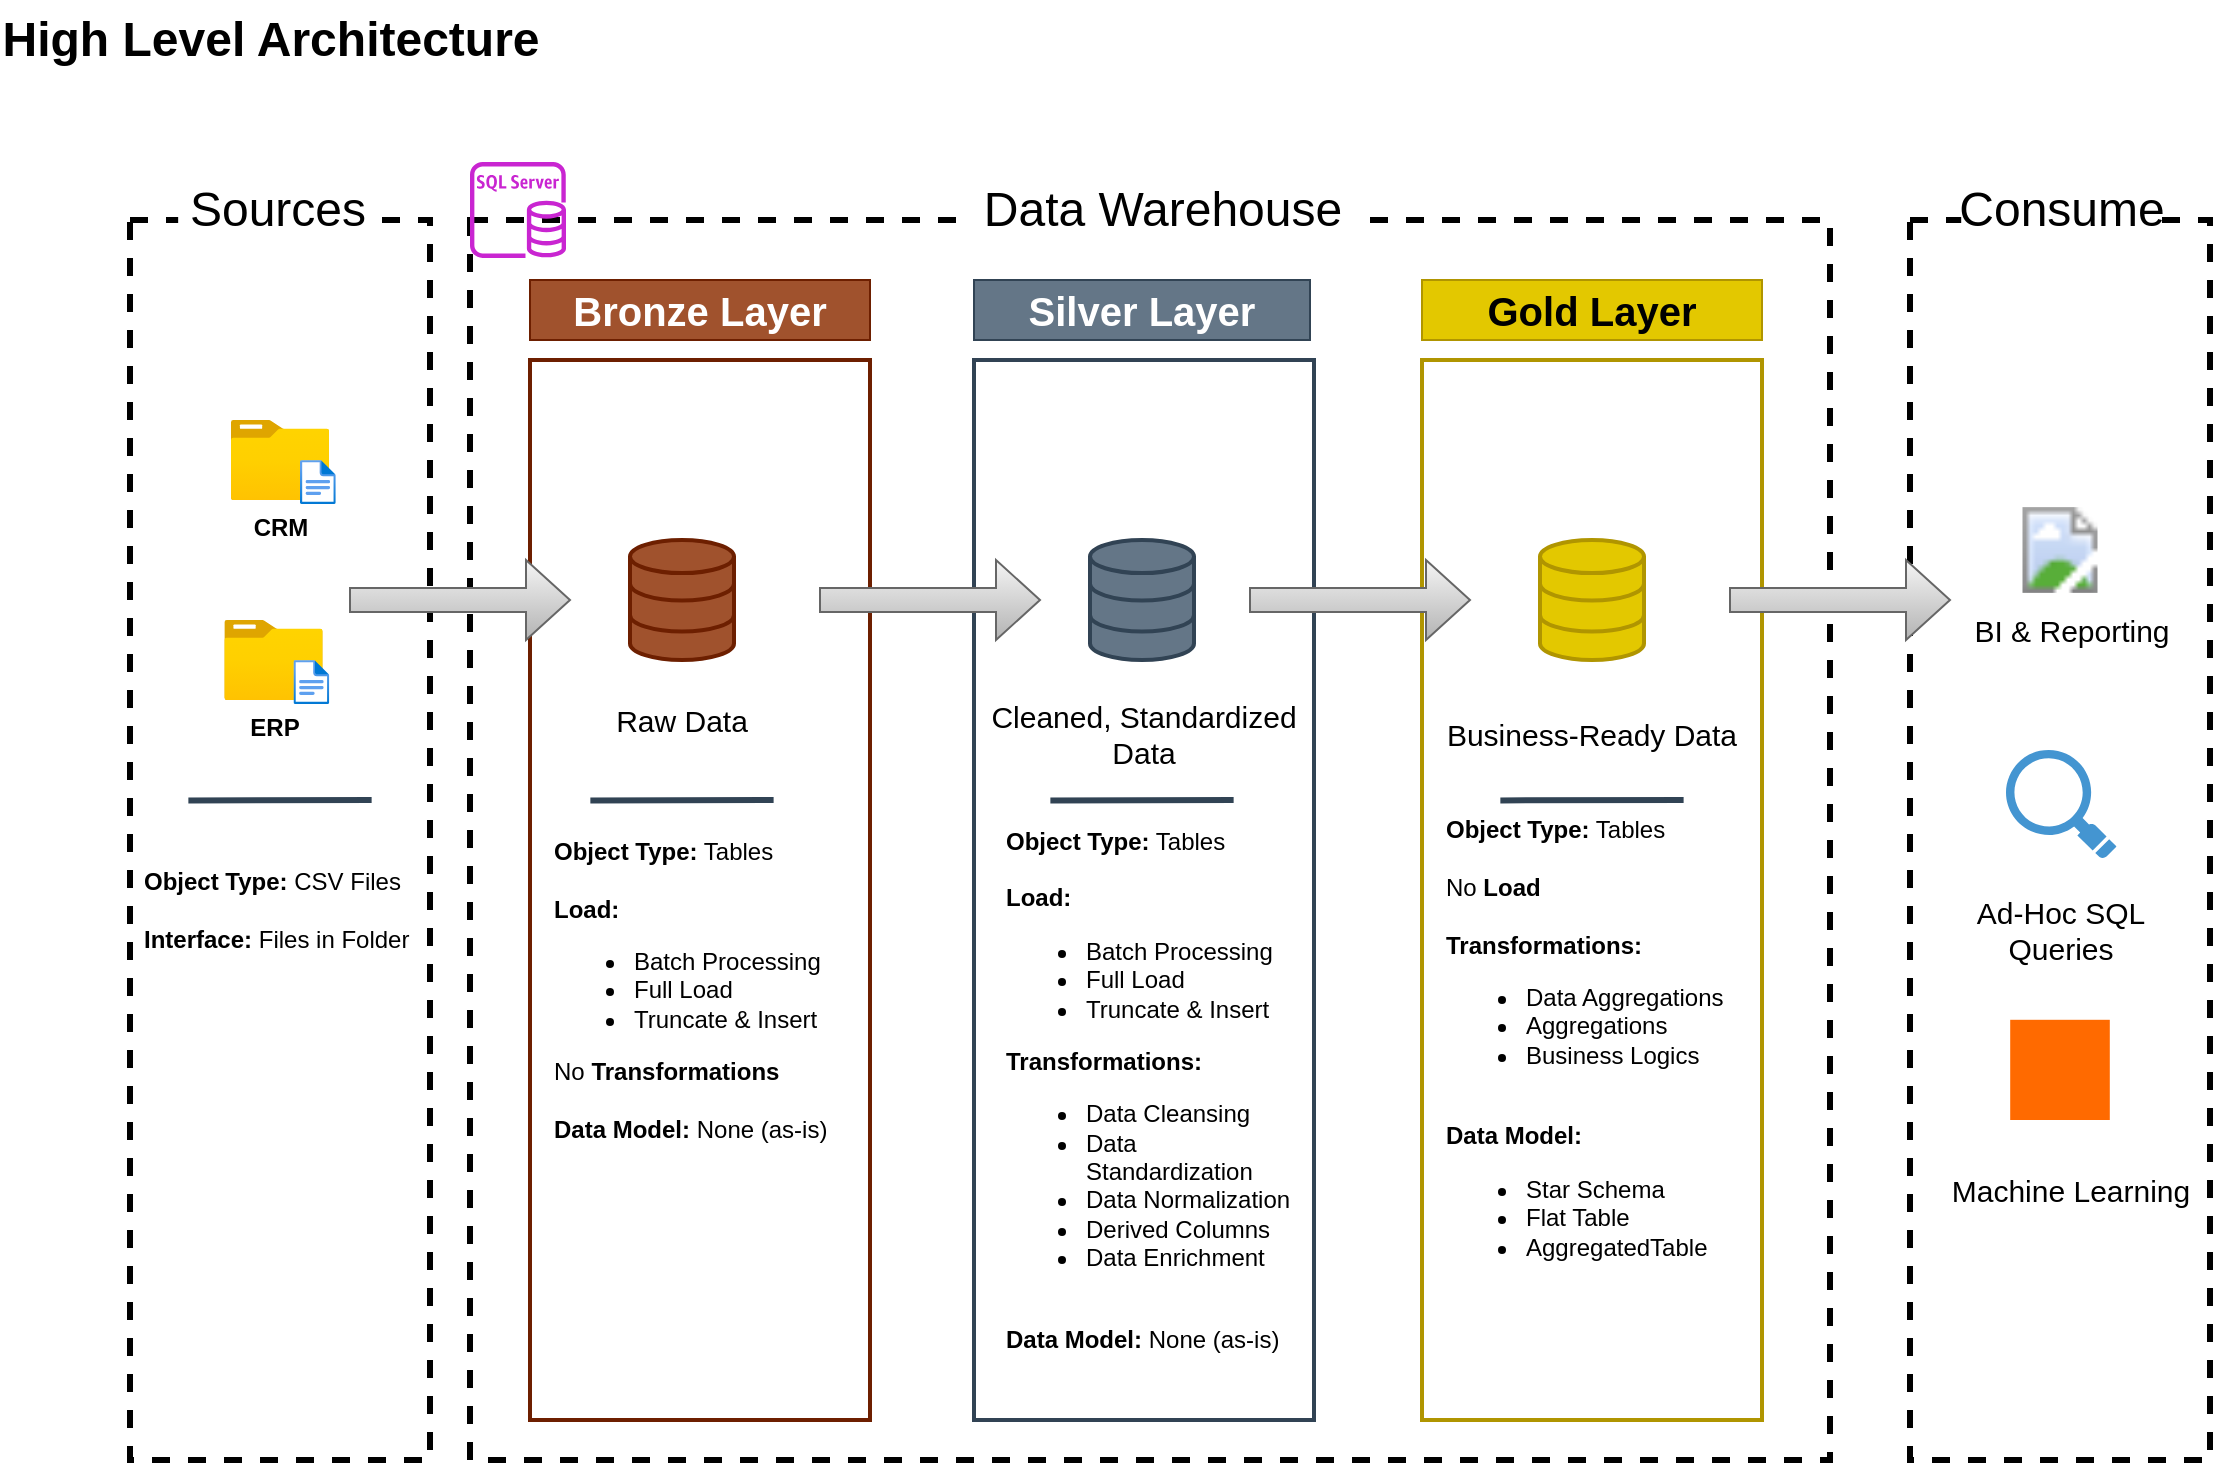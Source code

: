 <mxfile version="28.0.6">
  <diagram name="Page-1" id="yE2sApqzcWKGD8Q7n9fV">
    <mxGraphModel dx="1213" dy="722" grid="1" gridSize="10" guides="1" tooltips="1" connect="1" arrows="1" fold="1" page="1" pageScale="1" pageWidth="850" pageHeight="1100" math="0" shadow="0">
      <root>
        <mxCell id="0" />
        <mxCell id="1" parent="0" />
        <mxCell id="j4TLrGQaL5G3EZcK_6Gp-1" value="High Level Architecture" style="text;strokeColor=none;fillColor=none;html=1;fontSize=24;fontStyle=1;verticalAlign=middle;align=center;" vertex="1" parent="1">
          <mxGeometry x="100" y="50" width="100" height="40" as="geometry" />
        </mxCell>
        <mxCell id="j4TLrGQaL5G3EZcK_6Gp-2" value="" style="rounded=0;whiteSpace=wrap;html=1;fillColor=none;strokeColor=default;strokeWidth=3;dashed=1;" vertex="1" parent="1">
          <mxGeometry x="80" y="160" width="150" height="620" as="geometry" />
        </mxCell>
        <mxCell id="j4TLrGQaL5G3EZcK_6Gp-3" value="Sources" style="rounded=0;whiteSpace=wrap;html=1;strokeColor=none;fontSize=24;" vertex="1" parent="1">
          <mxGeometry x="104.08" y="140" width="100" height="30" as="geometry" />
        </mxCell>
        <mxCell id="j4TLrGQaL5G3EZcK_6Gp-4" value="" style="rounded=0;whiteSpace=wrap;html=1;fillColor=none;strokeColor=default;strokeWidth=3;dashed=1;" vertex="1" parent="1">
          <mxGeometry x="250" y="160" width="680" height="620" as="geometry" />
        </mxCell>
        <mxCell id="j4TLrGQaL5G3EZcK_6Gp-5" value="Data Warehouse" style="rounded=0;whiteSpace=wrap;html=1;strokeColor=none;fontSize=24;" vertex="1" parent="1">
          <mxGeometry x="493.5" y="140" width="205" height="30" as="geometry" />
        </mxCell>
        <mxCell id="j4TLrGQaL5G3EZcK_6Gp-6" value="" style="rounded=0;whiteSpace=wrap;html=1;fillColor=none;strokeColor=default;strokeWidth=3;dashed=1;" vertex="1" parent="1">
          <mxGeometry x="970" y="160" width="150" height="620" as="geometry" />
        </mxCell>
        <mxCell id="j4TLrGQaL5G3EZcK_6Gp-7" value="Consume" style="rounded=0;whiteSpace=wrap;html=1;strokeColor=none;fontSize=24;" vertex="1" parent="1">
          <mxGeometry x="995.6" y="140" width="100" height="30" as="geometry" />
        </mxCell>
        <mxCell id="j4TLrGQaL5G3EZcK_6Gp-8" value="Bronze Layer" style="rounded=0;whiteSpace=wrap;html=1;fillColor=#a0522d;strokeColor=#6D1F00;fontColor=#ffffff;fontSize=20;fontStyle=1" vertex="1" parent="1">
          <mxGeometry x="280" y="190" width="170" height="30" as="geometry" />
        </mxCell>
        <mxCell id="j4TLrGQaL5G3EZcK_6Gp-9" value="" style="rounded=0;whiteSpace=wrap;html=1;fillColor=none;strokeColor=#6D1F00;fontColor=#ffffff;fontSize=20;strokeWidth=2;" vertex="1" parent="1">
          <mxGeometry x="280" y="230" width="170" height="530" as="geometry" />
        </mxCell>
        <mxCell id="j4TLrGQaL5G3EZcK_6Gp-10" value="Silver Layer" style="rounded=0;whiteSpace=wrap;html=1;fillColor=#647687;strokeColor=#314354;fontColor=#ffffff;fontSize=20;fontStyle=1" vertex="1" parent="1">
          <mxGeometry x="502" y="190" width="168" height="30" as="geometry" />
        </mxCell>
        <mxCell id="j4TLrGQaL5G3EZcK_6Gp-11" value="" style="rounded=0;whiteSpace=wrap;html=1;fillColor=none;strokeColor=#314354;fontColor=#ffffff;fontSize=20;strokeWidth=2;" vertex="1" parent="1">
          <mxGeometry x="502" y="230" width="170" height="530" as="geometry" />
        </mxCell>
        <mxCell id="j4TLrGQaL5G3EZcK_6Gp-12" value="Gold Layer" style="rounded=0;whiteSpace=wrap;html=1;fillColor=#e3c800;strokeColor=#B09500;fontColor=#000000;fontSize=20;fontStyle=1" vertex="1" parent="1">
          <mxGeometry x="726" y="190" width="170" height="30" as="geometry" />
        </mxCell>
        <mxCell id="j4TLrGQaL5G3EZcK_6Gp-13" value="" style="rounded=0;whiteSpace=wrap;html=1;fillColor=none;strokeColor=#B09500;fontColor=#000000;fontSize=20;strokeWidth=2;" vertex="1" parent="1">
          <mxGeometry x="726" y="230" width="170" height="530" as="geometry" />
        </mxCell>
        <mxCell id="j4TLrGQaL5G3EZcK_6Gp-14" value="CRM" style="image;aspect=fixed;html=1;points=[];align=center;fontSize=12;image=img/lib/azure2/general/Folder_Blank.svg;fontStyle=1" vertex="1" parent="1">
          <mxGeometry x="130.35" y="260" width="49.29" height="40" as="geometry" />
        </mxCell>
        <mxCell id="j4TLrGQaL5G3EZcK_6Gp-16" value="" style="image;aspect=fixed;html=1;points=[];align=center;fontSize=12;image=img/lib/azure2/general/File.svg;" vertex="1" parent="1">
          <mxGeometry x="164.99" y="280" width="17.89" height="22.04" as="geometry" />
        </mxCell>
        <mxCell id="j4TLrGQaL5G3EZcK_6Gp-18" value="ERP" style="image;aspect=fixed;html=1;points=[];align=center;fontSize=12;image=img/lib/azure2/general/Folder_Blank.svg;fontStyle=1" vertex="1" parent="1">
          <mxGeometry x="127.11" y="360" width="49.29" height="40" as="geometry" />
        </mxCell>
        <mxCell id="j4TLrGQaL5G3EZcK_6Gp-19" value="" style="image;aspect=fixed;html=1;points=[];align=center;fontSize=12;image=img/lib/azure2/general/File.svg;" vertex="1" parent="1">
          <mxGeometry x="161.75" y="380" width="17.89" height="22.04" as="geometry" />
        </mxCell>
        <mxCell id="j4TLrGQaL5G3EZcK_6Gp-21" value="" style="endArrow=none;html=1;rounded=0;exitX=0.167;exitY=0.756;exitDx=0;exitDy=0;exitPerimeter=0;fillColor=#647687;strokeColor=#314354;strokeWidth=3;" edge="1" parent="1">
          <mxGeometry width="50" height="50" relative="1" as="geometry">
            <mxPoint x="109.19" y="450.2" as="sourcePoint" />
            <mxPoint x="200.82" y="450" as="targetPoint" />
          </mxGeometry>
        </mxCell>
        <mxCell id="j4TLrGQaL5G3EZcK_6Gp-22" value="&lt;font&gt;&lt;b&gt;Object Type:&lt;/b&gt; CSV Files&lt;/font&gt;&lt;div&gt;&lt;br&gt;&lt;/div&gt;&lt;div&gt;&lt;b&gt;Interface:&lt;/b&gt; Files in Folder&lt;/div&gt;" style="text;html=1;align=left;verticalAlign=middle;whiteSpace=wrap;rounded=0;fontSize=12;" vertex="1" parent="1">
          <mxGeometry x="85" y="490" width="145" height="30" as="geometry" />
        </mxCell>
        <mxCell id="j4TLrGQaL5G3EZcK_6Gp-23" value="" style="html=1;verticalLabelPosition=bottom;align=center;labelBackgroundColor=#ffffff;verticalAlign=top;strokeWidth=2;strokeColor=#6D1F00;shadow=0;dashed=0;shape=mxgraph.ios7.icons.data;fillColor=#a0522d;fontColor=#ffffff;" vertex="1" parent="1">
          <mxGeometry x="330" y="320" width="52" height="60" as="geometry" />
        </mxCell>
        <mxCell id="j4TLrGQaL5G3EZcK_6Gp-24" value="" style="html=1;verticalLabelPosition=bottom;align=center;labelBackgroundColor=#ffffff;verticalAlign=top;strokeWidth=2;strokeColor=#314354;shadow=0;dashed=0;shape=mxgraph.ios7.icons.data;fillColor=#647687;fontColor=#ffffff;" vertex="1" parent="1">
          <mxGeometry x="560" y="320" width="52" height="60" as="geometry" />
        </mxCell>
        <mxCell id="j4TLrGQaL5G3EZcK_6Gp-25" value="" style="html=1;verticalLabelPosition=bottom;align=center;labelBackgroundColor=#ffffff;verticalAlign=top;strokeWidth=2;strokeColor=#B09500;shadow=0;dashed=0;shape=mxgraph.ios7.icons.data;fillColor=#e3c800;fontColor=#000000;" vertex="1" parent="1">
          <mxGeometry x="785" y="320" width="52" height="60" as="geometry" />
        </mxCell>
        <mxCell id="j4TLrGQaL5G3EZcK_6Gp-26" value="" style="shape=singleArrow;whiteSpace=wrap;html=1;fillColor=#f5f5f5;gradientColor=#b3b3b3;strokeColor=#666666;" vertex="1" parent="1">
          <mxGeometry x="190" y="330" width="110" height="40" as="geometry" />
        </mxCell>
        <mxCell id="j4TLrGQaL5G3EZcK_6Gp-30" style="edgeStyle=orthogonalEdgeStyle;rounded=0;orthogonalLoop=1;jettySize=auto;html=1;exitX=0.5;exitY=1;exitDx=0;exitDy=0;" edge="1" parent="1" source="j4TLrGQaL5G3EZcK_6Gp-10" target="j4TLrGQaL5G3EZcK_6Gp-10">
          <mxGeometry relative="1" as="geometry" />
        </mxCell>
        <mxCell id="j4TLrGQaL5G3EZcK_6Gp-31" value="" style="shape=singleArrow;whiteSpace=wrap;html=1;fillColor=#f5f5f5;gradientColor=#b3b3b3;strokeColor=#666666;" vertex="1" parent="1">
          <mxGeometry x="425" y="330" width="110" height="40" as="geometry" />
        </mxCell>
        <mxCell id="j4TLrGQaL5G3EZcK_6Gp-33" value="" style="shape=singleArrow;whiteSpace=wrap;html=1;fillColor=#f5f5f5;gradientColor=#b3b3b3;strokeColor=#666666;" vertex="1" parent="1">
          <mxGeometry x="640" y="330" width="110" height="40" as="geometry" />
        </mxCell>
        <mxCell id="j4TLrGQaL5G3EZcK_6Gp-34" value="" style="shape=singleArrow;whiteSpace=wrap;html=1;fillColor=#f5f5f5;gradientColor=#b3b3b3;strokeColor=#666666;" vertex="1" parent="1">
          <mxGeometry x="880" y="330" width="110" height="40" as="geometry" />
        </mxCell>
        <mxCell id="j4TLrGQaL5G3EZcK_6Gp-35" value="Raw Data" style="text;html=1;align=center;verticalAlign=middle;whiteSpace=wrap;rounded=0;fontSize=15;" vertex="1" parent="1">
          <mxGeometry x="314" y="395" width="84" height="30" as="geometry" />
        </mxCell>
        <mxCell id="j4TLrGQaL5G3EZcK_6Gp-36" value="Cleaned, Standardized Data" style="text;html=1;align=center;verticalAlign=middle;whiteSpace=wrap;rounded=0;fontSize=15;" vertex="1" parent="1">
          <mxGeometry x="507" y="402.04" width="160" height="30" as="geometry" />
        </mxCell>
        <mxCell id="j4TLrGQaL5G3EZcK_6Gp-37" value="Business-Ready Data" style="text;html=1;align=center;verticalAlign=middle;whiteSpace=wrap;rounded=0;fontSize=15;" vertex="1" parent="1">
          <mxGeometry x="731" y="402.04" width="160" height="30" as="geometry" />
        </mxCell>
        <mxCell id="j4TLrGQaL5G3EZcK_6Gp-38" value="" style="endArrow=none;html=1;rounded=0;exitX=0.167;exitY=0.756;exitDx=0;exitDy=0;exitPerimeter=0;fillColor=#647687;strokeColor=#314354;strokeWidth=3;" edge="1" parent="1">
          <mxGeometry width="50" height="50" relative="1" as="geometry">
            <mxPoint x="310.18" y="450.2" as="sourcePoint" />
            <mxPoint x="401.81" y="450" as="targetPoint" />
          </mxGeometry>
        </mxCell>
        <mxCell id="j4TLrGQaL5G3EZcK_6Gp-39" value="" style="endArrow=none;html=1;rounded=0;exitX=0.167;exitY=0.756;exitDx=0;exitDy=0;exitPerimeter=0;fillColor=#647687;strokeColor=#314354;strokeWidth=3;" edge="1" parent="1">
          <mxGeometry width="50" height="50" relative="1" as="geometry">
            <mxPoint x="540.19" y="450.2" as="sourcePoint" />
            <mxPoint x="631.82" y="450" as="targetPoint" />
          </mxGeometry>
        </mxCell>
        <mxCell id="j4TLrGQaL5G3EZcK_6Gp-40" value="" style="endArrow=none;html=1;rounded=0;exitX=0.167;exitY=0.756;exitDx=0;exitDy=0;exitPerimeter=0;fillColor=#647687;strokeColor=#314354;strokeWidth=3;" edge="1" parent="1">
          <mxGeometry width="50" height="50" relative="1" as="geometry">
            <mxPoint x="765.18" y="450.2" as="sourcePoint" />
            <mxPoint x="856.81" y="450" as="targetPoint" />
          </mxGeometry>
        </mxCell>
        <mxCell id="j4TLrGQaL5G3EZcK_6Gp-41" value="&lt;font&gt;&lt;b&gt;Object Type:&lt;/b&gt; Tables&lt;/font&gt;&lt;div&gt;&lt;br&gt;&lt;/div&gt;&lt;div&gt;&lt;b&gt;Load:&lt;/b&gt; &lt;br&gt;&lt;ul&gt;&lt;li&gt;Batch Processing&lt;/li&gt;&lt;li&gt;Full Load&lt;/li&gt;&lt;li&gt;Truncate &amp;amp; Insert&lt;/li&gt;&lt;/ul&gt;&lt;div&gt;No &lt;b&gt;Transformations&lt;/b&gt;&lt;/div&gt;&lt;div&gt;&lt;br&gt;&lt;/div&gt;&lt;div&gt;&lt;b&gt;Data Model:&lt;/b&gt; None (as-is)&lt;/div&gt;&lt;/div&gt;" style="text;html=1;align=left;verticalAlign=middle;whiteSpace=wrap;rounded=0;fontSize=12;" vertex="1" parent="1">
          <mxGeometry x="290" y="530" width="150" height="30" as="geometry" />
        </mxCell>
        <mxCell id="j4TLrGQaL5G3EZcK_6Gp-42" value="&lt;font&gt;&lt;b&gt;Object Type:&lt;/b&gt; Tables&lt;/font&gt;&lt;div&gt;&lt;br&gt;&lt;/div&gt;&lt;div&gt;&lt;b&gt;Load:&lt;/b&gt; &lt;br&gt;&lt;ul&gt;&lt;li&gt;Batch Processing&lt;/li&gt;&lt;li&gt;Full Load&lt;/li&gt;&lt;li&gt;Truncate &amp;amp; Insert&lt;/li&gt;&lt;/ul&gt;&lt;div&gt;&lt;b&gt;Transformations:&lt;/b&gt;&lt;/div&gt;&lt;div&gt;&lt;ul&gt;&lt;li&gt;Data Cleansing&lt;/li&gt;&lt;li&gt;Data Standardization&lt;/li&gt;&lt;li&gt;Data Normalization&lt;/li&gt;&lt;li&gt;Derived Columns&lt;/li&gt;&lt;li&gt;Data Enrichment&lt;/li&gt;&lt;/ul&gt;&lt;/div&gt;&lt;div&gt;&lt;br&gt;&lt;/div&gt;&lt;div&gt;&lt;b&gt;Data Model:&lt;/b&gt; None (as-is)&lt;/div&gt;&lt;/div&gt;" style="text;html=1;align=left;verticalAlign=middle;whiteSpace=wrap;rounded=0;fontSize=12;" vertex="1" parent="1">
          <mxGeometry x="516" y="580" width="148" height="30" as="geometry" />
        </mxCell>
        <mxCell id="j4TLrGQaL5G3EZcK_6Gp-43" value="&lt;font&gt;&lt;b&gt;Object Type:&lt;/b&gt; Tables&lt;/font&gt;&lt;div&gt;&lt;br&gt;&lt;/div&gt;&lt;div&gt;No&lt;b&gt; Load&lt;/b&gt;&lt;/div&gt;&lt;div&gt;&lt;b&gt;&lt;br&gt;&lt;/b&gt;&lt;div&gt;&lt;b&gt;Transformations:&lt;/b&gt;&lt;/div&gt;&lt;div&gt;&lt;ul&gt;&lt;li&gt;Data Aggregations&lt;/li&gt;&lt;li&gt;Aggregations&lt;/li&gt;&lt;li&gt;Business Logics&lt;/li&gt;&lt;/ul&gt;&lt;/div&gt;&lt;div&gt;&lt;br&gt;&lt;/div&gt;&lt;div&gt;&lt;b&gt;Data Model:&lt;/b&gt;&amp;nbsp;&lt;/div&gt;&lt;/div&gt;&lt;div&gt;&lt;ul&gt;&lt;li&gt;Star Schema&lt;/li&gt;&lt;li&gt;Flat Table&lt;/li&gt;&lt;li&gt;AggregatedTable&lt;/li&gt;&lt;/ul&gt;&lt;/div&gt;" style="text;html=1;align=left;verticalAlign=middle;whiteSpace=wrap;rounded=0;fontSize=12;" vertex="1" parent="1">
          <mxGeometry x="736" y="560" width="150" height="30" as="geometry" />
        </mxCell>
        <mxCell id="j4TLrGQaL5G3EZcK_6Gp-46" value="" style="image;aspect=fixed;html=1;points=[];align=center;fontSize=12;image=img/lib/azure2/power_platform/PowerBI.svg;" vertex="1" parent="1">
          <mxGeometry x="1026.25" y="300" width="37.5" height="50" as="geometry" />
        </mxCell>
        <mxCell id="j4TLrGQaL5G3EZcK_6Gp-47" value="" style="shadow=0;dashed=0;html=1;strokeColor=none;fillColor=#4495D1;labelPosition=center;verticalLabelPosition=bottom;verticalAlign=top;align=center;outlineConnect=0;shape=mxgraph.veeam.magnifying_glass;pointerEvents=1;" vertex="1" parent="1">
          <mxGeometry x="1018" y="425" width="55.2" height="54.4" as="geometry" />
        </mxCell>
        <mxCell id="j4TLrGQaL5G3EZcK_6Gp-48" value="" style="points=[];aspect=fixed;html=1;align=center;shadow=0;dashed=0;fillColor=#FF6A00;strokeColor=none;shape=mxgraph.alibaba_cloud.machine_learning;" vertex="1" parent="1">
          <mxGeometry x="1020.1" y="559.9" width="49.8" height="50.1" as="geometry" />
        </mxCell>
        <mxCell id="j4TLrGQaL5G3EZcK_6Gp-49" value="BI &amp;amp; Reporting" style="text;html=1;align=center;verticalAlign=middle;whiteSpace=wrap;rounded=0;fontSize=15;" vertex="1" parent="1">
          <mxGeometry x="970.9" y="350" width="160" height="30" as="geometry" />
        </mxCell>
        <mxCell id="j4TLrGQaL5G3EZcK_6Gp-50" value="Ad-Hoc SQL Queries" style="text;html=1;align=center;verticalAlign=middle;whiteSpace=wrap;rounded=0;fontSize=15;" vertex="1" parent="1">
          <mxGeometry x="976.05" y="500" width="139.1" height="30" as="geometry" />
        </mxCell>
        <mxCell id="j4TLrGQaL5G3EZcK_6Gp-51" value="Machine Learning" style="text;html=1;align=center;verticalAlign=middle;whiteSpace=wrap;rounded=0;fontSize=15;" vertex="1" parent="1">
          <mxGeometry x="981.35" y="630" width="139.1" height="30" as="geometry" />
        </mxCell>
        <mxCell id="j4TLrGQaL5G3EZcK_6Gp-52" value="" style="sketch=0;outlineConnect=0;fontColor=#232F3E;gradientColor=none;fillColor=#C925D1;strokeColor=none;dashed=0;verticalLabelPosition=bottom;verticalAlign=top;align=center;html=1;fontSize=12;fontStyle=0;aspect=fixed;pointerEvents=1;shape=mxgraph.aws4.rds_sql_server_instance;" vertex="1" parent="1">
          <mxGeometry x="250" y="131" width="48" height="48" as="geometry" />
        </mxCell>
      </root>
    </mxGraphModel>
  </diagram>
</mxfile>

